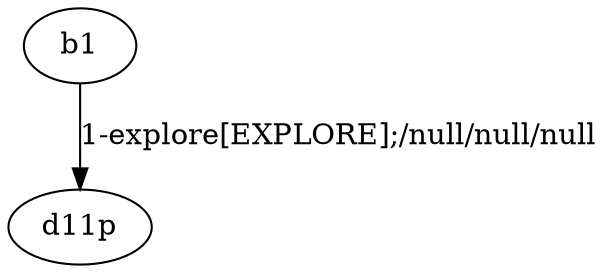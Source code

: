 # Total number of goals covered by this test: 1
# b1 --> d11p

digraph g {
"b1" -> "d11p" [label = "1-explore[EXPLORE];/null/null/null"];
}